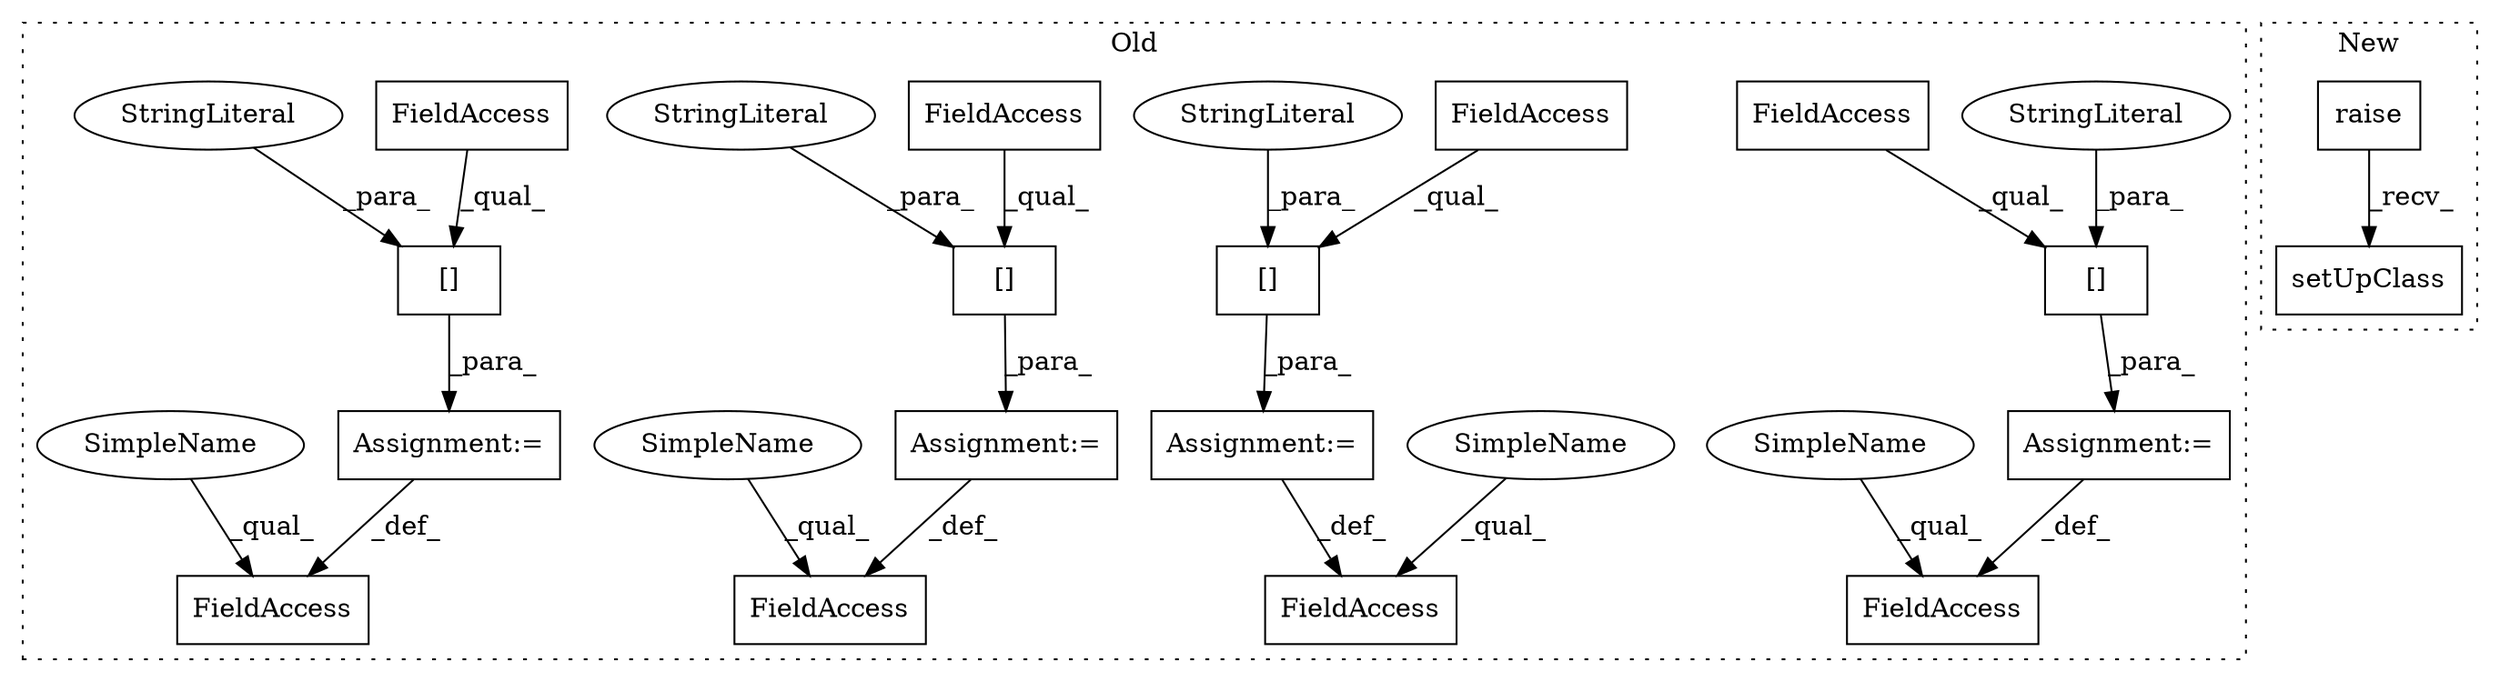 digraph G {
subgraph cluster0 {
1 [label="[]" a="2" s="1043,1073" l="7,1" shape="box"];
4 [label="StringLiteral" a="45" s="1050" l="23" shape="ellipse"];
5 [label="FieldAccess" a="22" s="1043" l="6" shape="box"];
6 [label="Assignment:=" a="7" s="1042" l="1" shape="box"];
7 [label="FieldAccess" a="22" s="1032" l="10" shape="box"];
8 [label="FieldAccess" a="22" s="981" l="11" shape="box"];
9 [label="FieldAccess" a="22" s="930" l="11" shape="box"];
10 [label="FieldAccess" a="22" s="1080" l="10" shape="box"];
11 [label="Assignment:=" a="7" s="992" l="1" shape="box"];
12 [label="[]" a="2" s="993,1025" l="8,1" shape="box"];
13 [label="FieldAccess" a="22" s="993" l="7" shape="box"];
14 [label="StringLiteral" a="45" s="1001" l="24" shape="ellipse"];
15 [label="Assignment:=" a="7" s="941" l="1" shape="box"];
16 [label="[]" a="2" s="942,974" l="8,1" shape="box"];
17 [label="FieldAccess" a="22" s="942" l="7" shape="box"];
18 [label="StringLiteral" a="45" s="950" l="24" shape="ellipse"];
19 [label="Assignment:=" a="7" s="1090" l="1" shape="box"];
20 [label="[]" a="2" s="1091,1121" l="7,1" shape="box"];
21 [label="FieldAccess" a="22" s="1091" l="6" shape="box"];
22 [label="StringLiteral" a="45" s="1098" l="23" shape="ellipse"];
23 [label="SimpleName" a="42" s="1032" l="3" shape="ellipse"];
24 [label="SimpleName" a="42" s="1080" l="3" shape="ellipse"];
25 [label="SimpleName" a="42" s="981" l="3" shape="ellipse"];
26 [label="SimpleName" a="42" s="930" l="3" shape="ellipse"];
label = "Old";
style="dotted";
}
subgraph cluster1 {
2 [label="setUpClass" a="32" s="702" l="12" shape="box"];
3 [label="raise" a="32" s="694" l="7" shape="box"];
label = "New";
style="dotted";
}
1 -> 6 [label="_para_"];
3 -> 2 [label="_recv_"];
4 -> 1 [label="_para_"];
5 -> 1 [label="_qual_"];
6 -> 7 [label="_def_"];
11 -> 8 [label="_def_"];
12 -> 11 [label="_para_"];
13 -> 12 [label="_qual_"];
14 -> 12 [label="_para_"];
15 -> 9 [label="_def_"];
16 -> 15 [label="_para_"];
17 -> 16 [label="_qual_"];
18 -> 16 [label="_para_"];
19 -> 10 [label="_def_"];
20 -> 19 [label="_para_"];
21 -> 20 [label="_qual_"];
22 -> 20 [label="_para_"];
23 -> 7 [label="_qual_"];
24 -> 10 [label="_qual_"];
25 -> 8 [label="_qual_"];
26 -> 9 [label="_qual_"];
}